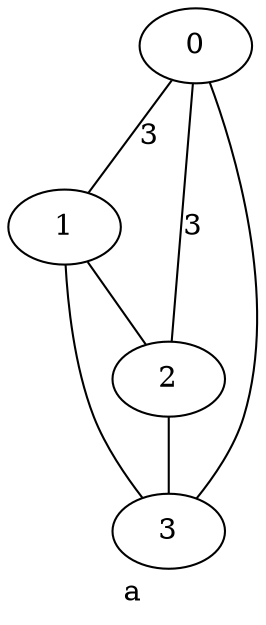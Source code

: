 graph G{
node [style=filled];
0;
1;
2;
3;
0 [fillcolor=white, shape=ellipse, label="0"];
1 [fillcolor=white, shape=ellipse, label="1"];
2 [fillcolor=white, shape=ellipse, label="2"];
3 [fillcolor=white, shape=ellipse, label="3"];
0 -- 3;
0 -- 2[label=3];
0 -- 1[label=3];
1 -- 3;
1 -- 2;
2 -- 3;
label ="a";}
